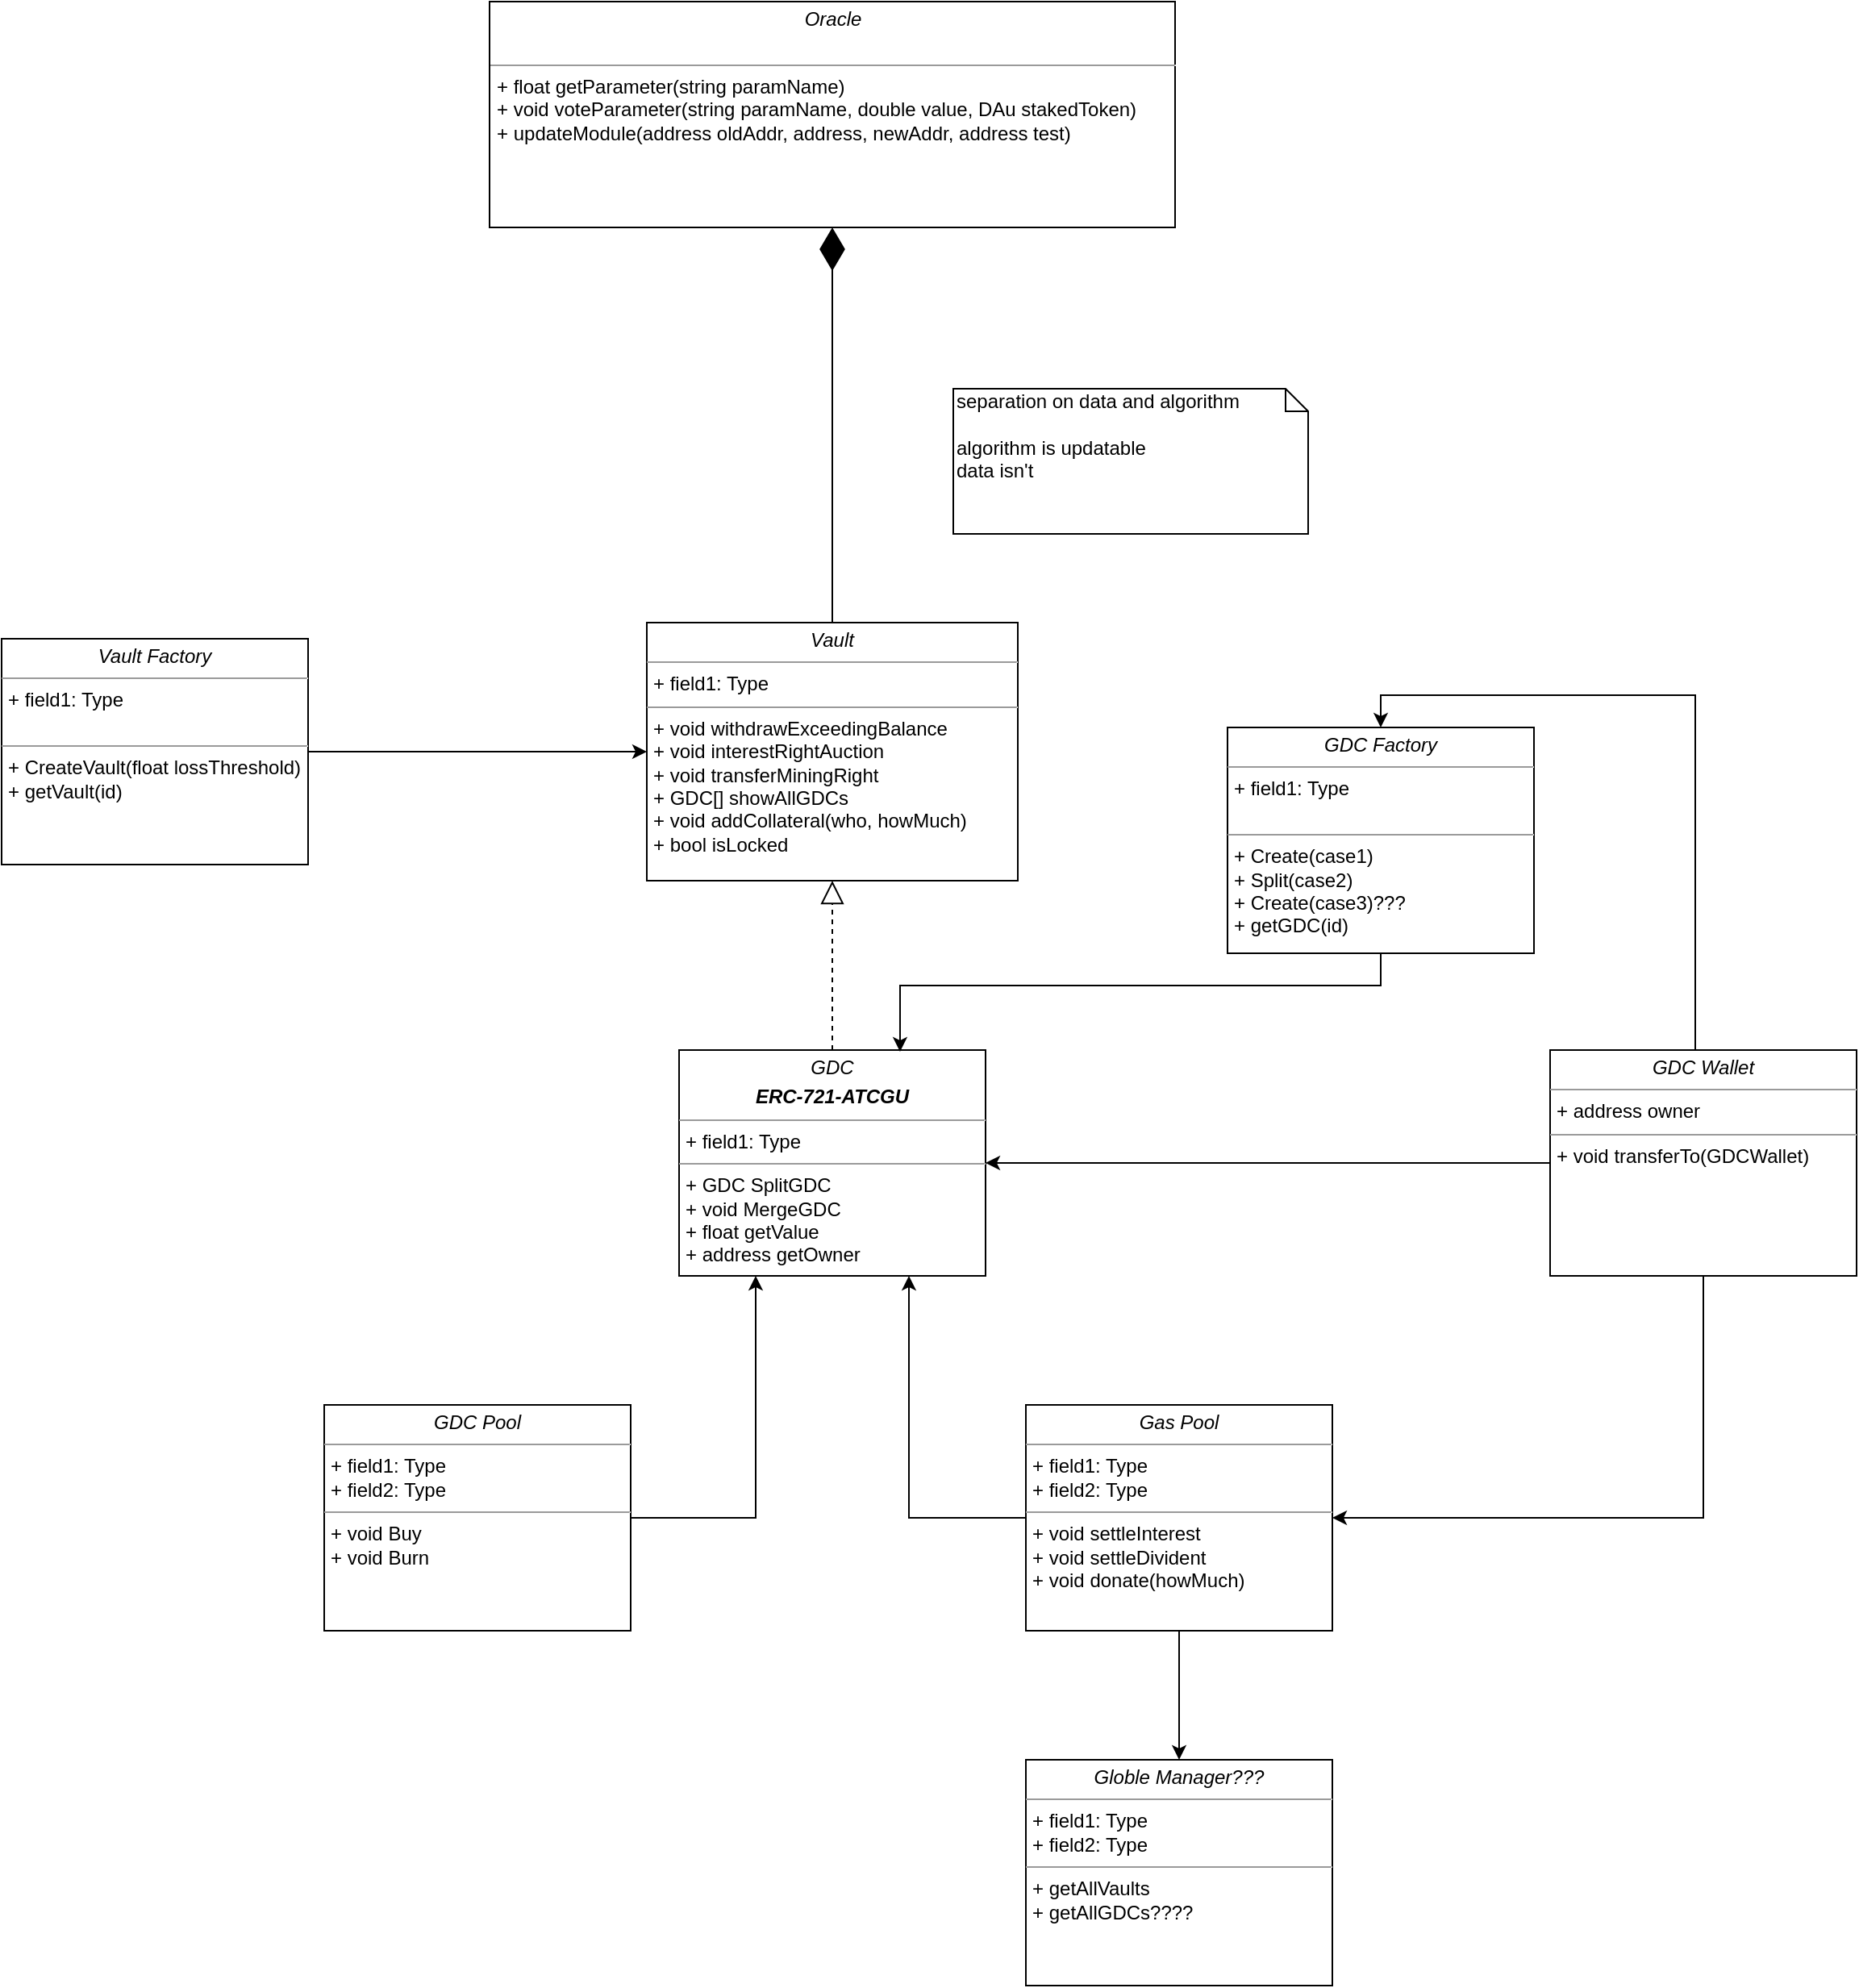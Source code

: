 <mxfile version="12.1.7" type="device" pages="1"><diagram id="02sWXoBUh31Tl7dgDWFI" name="Page-1"><mxGraphModel dx="2022" dy="1737" grid="1" gridSize="10" guides="1" tooltips="1" connect="1" arrows="1" fold="1" page="1" pageScale="1" pageWidth="850" pageHeight="1100" math="0" shadow="0"><root><mxCell id="0"/><mxCell id="1" parent="0"/><mxCell id="Hdr7alX22199yZ96gzrO-1" value="&lt;p style=&quot;margin: 0px ; margin-top: 4px ; text-align: center&quot;&gt;&lt;i&gt;Vault&lt;/i&gt;&lt;/p&gt;&lt;hr size=&quot;1&quot;&gt;&lt;p style=&quot;margin: 0px ; margin-left: 4px&quot;&gt;+ field1: Type&lt;br&gt;&lt;/p&gt;&lt;hr size=&quot;1&quot;&gt;&lt;p style=&quot;margin: 0px ; margin-left: 4px&quot;&gt;+ void withdrawExceedingBalance&lt;br&gt;+ void interestRightAuction&lt;/p&gt;&lt;p style=&quot;margin: 0px ; margin-left: 4px&quot;&gt;+ void transferMiningRight&lt;/p&gt;&lt;p style=&quot;margin: 0px ; margin-left: 4px&quot;&gt;+ GDC[] showAllGDCs&lt;/p&gt;&lt;p style=&quot;margin: 0px ; margin-left: 4px&quot;&gt;+ void addCollateral(who, howMuch)&lt;/p&gt;&lt;p style=&quot;margin: 0px ; margin-left: 4px&quot;&gt;+ bool isLocked&lt;/p&gt;" style="verticalAlign=top;align=left;overflow=fill;fontSize=12;fontFamily=Helvetica;html=1;" parent="1" vertex="1"><mxGeometry x="250" y="275" width="230" height="160" as="geometry"/></mxCell><mxCell id="Hdr7alX22199yZ96gzrO-2" value="&lt;p style=&quot;margin: 0px ; margin-top: 4px ; text-align: center&quot;&gt;&lt;i&gt;GDC&lt;/i&gt;&lt;/p&gt;&lt;p style=&quot;margin: 0px ; margin-top: 4px ; text-align: center&quot;&gt;&lt;i&gt;&lt;b&gt;ERC-721-ATCGU&lt;/b&gt;&lt;/i&gt;&lt;/p&gt;&lt;hr size=&quot;1&quot;&gt;&lt;p style=&quot;margin: 0px ; margin-left: 4px&quot;&gt;+ field1: Type&lt;br&gt;&lt;/p&gt;&lt;hr size=&quot;1&quot;&gt;&lt;p style=&quot;margin: 0px ; margin-left: 4px&quot;&gt;+ GDC SplitGDC&lt;/p&gt;&lt;p style=&quot;margin: 0px ; margin-left: 4px&quot;&gt;+ void MergeGDC&lt;/p&gt;&lt;p style=&quot;margin: 0px ; margin-left: 4px&quot;&gt;+ float getValue&lt;/p&gt;&lt;p style=&quot;margin: 0px ; margin-left: 4px&quot;&gt;+ address getOwner&lt;/p&gt;" style="verticalAlign=top;align=left;overflow=fill;fontSize=12;fontFamily=Helvetica;html=1;" parent="1" vertex="1"><mxGeometry x="270" y="540" width="190" height="140" as="geometry"/></mxCell><mxCell id="Hdr7alX22199yZ96gzrO-16" style="edgeStyle=orthogonalEdgeStyle;rounded=0;orthogonalLoop=1;jettySize=auto;html=1;entryX=0.25;entryY=1;entryDx=0;entryDy=0;" parent="1" source="Hdr7alX22199yZ96gzrO-3" target="Hdr7alX22199yZ96gzrO-2" edge="1"><mxGeometry relative="1" as="geometry"/></mxCell><mxCell id="Hdr7alX22199yZ96gzrO-3" value="&lt;p style=&quot;margin: 0px ; margin-top: 4px ; text-align: center&quot;&gt;&lt;i&gt;GDC Pool&lt;/i&gt;&lt;/p&gt;&lt;hr size=&quot;1&quot;&gt;&lt;p style=&quot;margin: 0px ; margin-left: 4px&quot;&gt;+ field1: Type&lt;br&gt;+ field2: Type&lt;/p&gt;&lt;hr size=&quot;1&quot;&gt;&lt;p style=&quot;margin: 0px ; margin-left: 4px&quot;&gt;+ void Buy&lt;/p&gt;&lt;p style=&quot;margin: 0px ; margin-left: 4px&quot;&gt;+ void Burn&lt;/p&gt;" style="verticalAlign=top;align=left;overflow=fill;fontSize=12;fontFamily=Helvetica;html=1;" parent="1" vertex="1"><mxGeometry x="50" y="760" width="190" height="140" as="geometry"/></mxCell><mxCell id="Hdr7alX22199yZ96gzrO-15" style="edgeStyle=orthogonalEdgeStyle;rounded=0;orthogonalLoop=1;jettySize=auto;html=1;entryX=0.75;entryY=1;entryDx=0;entryDy=0;" parent="1" source="Hdr7alX22199yZ96gzrO-4" target="Hdr7alX22199yZ96gzrO-2" edge="1"><mxGeometry relative="1" as="geometry"/></mxCell><mxCell id="Hdr7alX22199yZ96gzrO-26" style="edgeStyle=orthogonalEdgeStyle;rounded=0;orthogonalLoop=1;jettySize=auto;html=1;" parent="1" source="Hdr7alX22199yZ96gzrO-4" target="Hdr7alX22199yZ96gzrO-25" edge="1"><mxGeometry relative="1" as="geometry"/></mxCell><mxCell id="Hdr7alX22199yZ96gzrO-4" value="&lt;p style=&quot;margin: 0px ; margin-top: 4px ; text-align: center&quot;&gt;&lt;i&gt;Gas Pool&lt;/i&gt;&lt;/p&gt;&lt;hr size=&quot;1&quot;&gt;&lt;p style=&quot;margin: 0px ; margin-left: 4px&quot;&gt;+ field1: Type&lt;br&gt;+ field2: Type&lt;/p&gt;&lt;hr size=&quot;1&quot;&gt;&lt;p style=&quot;margin: 0px ; margin-left: 4px&quot;&gt;+ void settleInterest&lt;/p&gt;&lt;p style=&quot;margin: 0px ; margin-left: 4px&quot;&gt;+ void settleDivident&lt;/p&gt;&lt;p style=&quot;margin: 0px ; margin-left: 4px&quot;&gt;+ void donate(howMuch)&lt;/p&gt;" style="verticalAlign=top;align=left;overflow=fill;fontSize=12;fontFamily=Helvetica;html=1;" parent="1" vertex="1"><mxGeometry x="485" y="760" width="190" height="140" as="geometry"/></mxCell><mxCell id="Hdr7alX22199yZ96gzrO-17" style="edgeStyle=orthogonalEdgeStyle;rounded=0;orthogonalLoop=1;jettySize=auto;html=1;" parent="1" source="Hdr7alX22199yZ96gzrO-5" target="Hdr7alX22199yZ96gzrO-2" edge="1"><mxGeometry relative="1" as="geometry"/></mxCell><mxCell id="Hdr7alX22199yZ96gzrO-20" style="edgeStyle=orthogonalEdgeStyle;rounded=0;orthogonalLoop=1;jettySize=auto;html=1;entryX=1;entryY=0.5;entryDx=0;entryDy=0;" parent="1" source="Hdr7alX22199yZ96gzrO-5" target="Hdr7alX22199yZ96gzrO-4" edge="1"><mxGeometry relative="1" as="geometry"><Array as="points"><mxPoint x="905" y="830"/></Array></mxGeometry></mxCell><mxCell id="Hdr7alX22199yZ96gzrO-23" style="edgeStyle=orthogonalEdgeStyle;rounded=0;orthogonalLoop=1;jettySize=auto;html=1;entryX=0.5;entryY=0;entryDx=0;entryDy=0;" parent="1" source="Hdr7alX22199yZ96gzrO-5" target="Hdr7alX22199yZ96gzrO-22" edge="1"><mxGeometry relative="1" as="geometry"><Array as="points"><mxPoint x="900" y="320"/><mxPoint x="705" y="320"/></Array></mxGeometry></mxCell><mxCell id="Hdr7alX22199yZ96gzrO-5" value="&lt;p style=&quot;margin: 0px ; margin-top: 4px ; text-align: center&quot;&gt;&lt;i&gt;GDC Wallet&lt;/i&gt;&lt;/p&gt;&lt;hr size=&quot;1&quot;&gt;&lt;p style=&quot;margin: 0px ; margin-left: 4px&quot;&gt;+ address owner&lt;br&gt;&lt;/p&gt;&lt;hr size=&quot;1&quot;&gt;&lt;p style=&quot;margin: 0px ; margin-left: 4px&quot;&gt;+ void transferTo(GDCWallet)&lt;/p&gt;" style="verticalAlign=top;align=left;overflow=fill;fontSize=12;fontFamily=Helvetica;html=1;" parent="1" vertex="1"><mxGeometry x="810" y="540" width="190" height="140" as="geometry"/></mxCell><mxCell id="Hdr7alX22199yZ96gzrO-6" value="&lt;p style=&quot;margin: 0px ; margin-top: 4px ; text-align: center&quot;&gt;&lt;i&gt;Oracle&lt;/i&gt;&lt;/p&gt;&lt;p style=&quot;margin: 0px ; margin-left: 4px&quot;&gt;&lt;br&gt;&lt;/p&gt;&lt;hr size=&quot;1&quot;&gt;&lt;p style=&quot;margin: 0px ; margin-left: 4px&quot;&gt;+ float getParameter(string paramName)&lt;/p&gt;&lt;p style=&quot;margin: 0px ; margin-left: 4px&quot;&gt;+ void voteParameter(string paramName, double value, DAu stakedToken)&lt;/p&gt;&lt;p style=&quot;margin: 0px ; margin-left: 4px&quot;&gt;+ updateModule(address oldAddr, address, newAddr, address test)&lt;/p&gt;" style="verticalAlign=top;align=left;overflow=fill;fontSize=12;fontFamily=Helvetica;html=1;" parent="1" vertex="1"><mxGeometry x="152.5" y="-110" width="425" height="140" as="geometry"/></mxCell><mxCell id="Hdr7alX22199yZ96gzrO-10" value="" style="endArrow=block;dashed=1;endFill=0;endSize=12;html=1;entryX=0.5;entryY=1;entryDx=0;entryDy=0;exitX=0.5;exitY=0;exitDx=0;exitDy=0;" parent="1" source="Hdr7alX22199yZ96gzrO-2" target="Hdr7alX22199yZ96gzrO-1" edge="1"><mxGeometry width="160" relative="1" as="geometry"><mxPoint x="360" y="600" as="sourcePoint"/><mxPoint x="520" y="600" as="targetPoint"/></mxGeometry></mxCell><mxCell id="Hdr7alX22199yZ96gzrO-19" value="" style="endArrow=diamondThin;endFill=1;endSize=24;html=1;entryX=0.5;entryY=1;entryDx=0;entryDy=0;exitX=0.5;exitY=0;exitDx=0;exitDy=0;" parent="1" source="Hdr7alX22199yZ96gzrO-1" target="Hdr7alX22199yZ96gzrO-6" edge="1"><mxGeometry width="160" relative="1" as="geometry"><mxPoint x="350" y="250" as="sourcePoint"/><mxPoint x="510" y="250" as="targetPoint"/></mxGeometry></mxCell><mxCell id="Hdr7alX22199yZ96gzrO-27" style="edgeStyle=orthogonalEdgeStyle;rounded=0;orthogonalLoop=1;jettySize=auto;html=1;" parent="1" source="Hdr7alX22199yZ96gzrO-21" target="Hdr7alX22199yZ96gzrO-1" edge="1"><mxGeometry relative="1" as="geometry"/></mxCell><mxCell id="Hdr7alX22199yZ96gzrO-21" value="&lt;p style=&quot;margin: 0px ; margin-top: 4px ; text-align: center&quot;&gt;&lt;i&gt;Vault Factory&lt;/i&gt;&lt;/p&gt;&lt;hr size=&quot;1&quot;&gt;&lt;p style=&quot;margin: 0px ; margin-left: 4px&quot;&gt;+ field1: Type&lt;br&gt;&lt;br&gt;&lt;/p&gt;&lt;hr size=&quot;1&quot;&gt;&lt;p style=&quot;margin: 0px ; margin-left: 4px&quot;&gt;+ CreateVault(float lossThreshold)&lt;br&gt;+ getVault(id)&lt;/p&gt;" style="verticalAlign=top;align=left;overflow=fill;fontSize=12;fontFamily=Helvetica;html=1;" parent="1" vertex="1"><mxGeometry x="-150" y="285" width="190" height="140" as="geometry"/></mxCell><mxCell id="Hdr7alX22199yZ96gzrO-24" style="edgeStyle=orthogonalEdgeStyle;rounded=0;orthogonalLoop=1;jettySize=auto;html=1;entryX=0.721;entryY=0.007;entryDx=0;entryDy=0;entryPerimeter=0;" parent="1" source="Hdr7alX22199yZ96gzrO-22" target="Hdr7alX22199yZ96gzrO-2" edge="1"><mxGeometry relative="1" as="geometry"><Array as="points"><mxPoint x="705" y="500"/><mxPoint x="407" y="500"/></Array></mxGeometry></mxCell><mxCell id="Hdr7alX22199yZ96gzrO-22" value="&lt;p style=&quot;margin: 0px ; margin-top: 4px ; text-align: center&quot;&gt;&lt;i&gt;GDC Factory&lt;/i&gt;&lt;/p&gt;&lt;hr size=&quot;1&quot;&gt;&lt;p style=&quot;margin: 0px ; margin-left: 4px&quot;&gt;+ field1: Type&lt;br&gt;&lt;br&gt;&lt;/p&gt;&lt;hr size=&quot;1&quot;&gt;&lt;p style=&quot;margin: 0px ; margin-left: 4px&quot;&gt;+ Create(case1)&lt;/p&gt;&lt;p style=&quot;margin: 0px ; margin-left: 4px&quot;&gt;+ Split(case2)&lt;/p&gt;&lt;p style=&quot;margin: 0px ; margin-left: 4px&quot;&gt;+ Create(case3)???&lt;/p&gt;&lt;p style=&quot;margin: 0px ; margin-left: 4px&quot;&gt;+ getGDC(id)&lt;br&gt;&lt;br&gt;&lt;/p&gt;" style="verticalAlign=top;align=left;overflow=fill;fontSize=12;fontFamily=Helvetica;html=1;" parent="1" vertex="1"><mxGeometry x="610" y="340" width="190" height="140" as="geometry"/></mxCell><mxCell id="Hdr7alX22199yZ96gzrO-25" value="&lt;p style=&quot;margin: 0px ; margin-top: 4px ; text-align: center&quot;&gt;&lt;i&gt;Globle Manager???&lt;/i&gt;&lt;/p&gt;&lt;hr size=&quot;1&quot;&gt;&lt;p style=&quot;margin: 0px ; margin-left: 4px&quot;&gt;+ field1: Type&lt;br&gt;+ field2: Type&lt;/p&gt;&lt;hr size=&quot;1&quot;&gt;&lt;p style=&quot;margin: 0px ; margin-left: 4px&quot;&gt;+ getAllVaults&lt;/p&gt;&lt;p style=&quot;margin: 0px ; margin-left: 4px&quot;&gt;+ getAllGDCs????&lt;/p&gt;" style="verticalAlign=top;align=left;overflow=fill;fontSize=12;fontFamily=Helvetica;html=1;" parent="1" vertex="1"><mxGeometry x="485" y="980" width="190" height="140" as="geometry"/></mxCell><mxCell id="Hdr7alX22199yZ96gzrO-28" value="separation on data and algorithm&lt;br&gt;&lt;br&gt;algorithm is updatable&lt;br&gt;data isn't" style="shape=note;whiteSpace=wrap;html=1;size=14;verticalAlign=top;align=left;spacingTop=-6;" parent="1" vertex="1"><mxGeometry x="440" y="130" width="220" height="90" as="geometry"/></mxCell></root></mxGraphModel></diagram></mxfile>